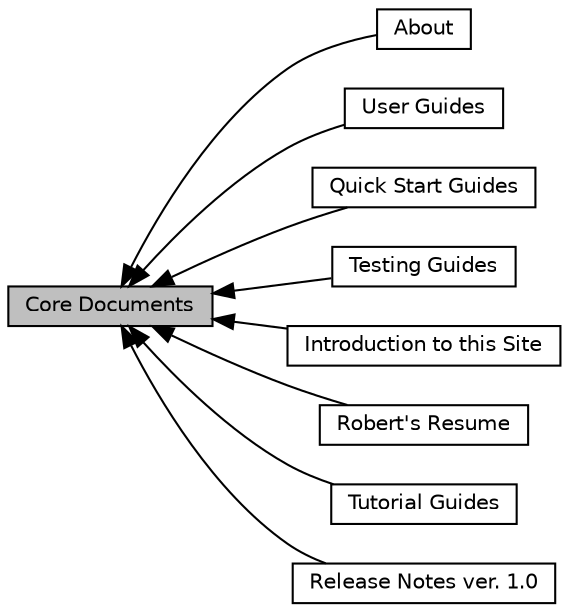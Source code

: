 digraph "Core Documents"
{
  edge [fontname="Helvetica",fontsize="10",labelfontname="Helvetica",labelfontsize="10"];
  node [fontname="Helvetica",fontsize="10",shape=record];
  rankdir=LR;
  Node0 [label="Core Documents",height=0.2,width=0.4,color="black", fillcolor="grey75", style="filled", fontcolor="black"];
  Node1 [label="About",height=0.2,width=0.4,color="black", fillcolor="white", style="filled",URL="$group__about.html"];
  Node4 [label="User Guides",height=0.2,width=0.4,color="black", fillcolor="white", style="filled",URL="$group___u_s_e_r___g_u_i_d_e.html"];
  Node6 [label="Quick Start Guides",height=0.2,width=0.4,color="black", fillcolor="white", style="filled",URL="$group___q_u_i_c_k___s_t_a_r_t___g_u_i_d_e.html"];
  Node5 [label="Testing Guides",height=0.2,width=0.4,color="black", fillcolor="white", style="filled",URL="$group___t_e_s_t_i_n_g___g_u_i_d_e.html"];
  Node2 [label="Introduction to this Site",height=0.2,width=0.4,color="black", fillcolor="white", style="filled",URL="$group__intro.html"];
  Node8 [label="Robert's Resume",height=0.2,width=0.4,color="black", fillcolor="white", style="filled",URL="$group__resume.html"];
  Node3 [label="Tutorial Guides",height=0.2,width=0.4,color="black", fillcolor="white", style="filled",URL="$group___t_u_t_o_r_i_a_l___g_u_i_d_e.html"];
  Node7 [label="Release Notes ver. 1.0",height=0.2,width=0.4,color="black", fillcolor="white", style="filled",URL="$group__release__notes.html"];
  Node0->Node1 [shape=plaintext, dir="back", style="solid"];
  Node0->Node2 [shape=plaintext, dir="back", style="solid"];
  Node0->Node3 [shape=plaintext, dir="back", style="solid"];
  Node0->Node4 [shape=plaintext, dir="back", style="solid"];
  Node0->Node5 [shape=plaintext, dir="back", style="solid"];
  Node0->Node6 [shape=plaintext, dir="back", style="solid"];
  Node0->Node7 [shape=plaintext, dir="back", style="solid"];
  Node0->Node8 [shape=plaintext, dir="back", style="solid"];
}
